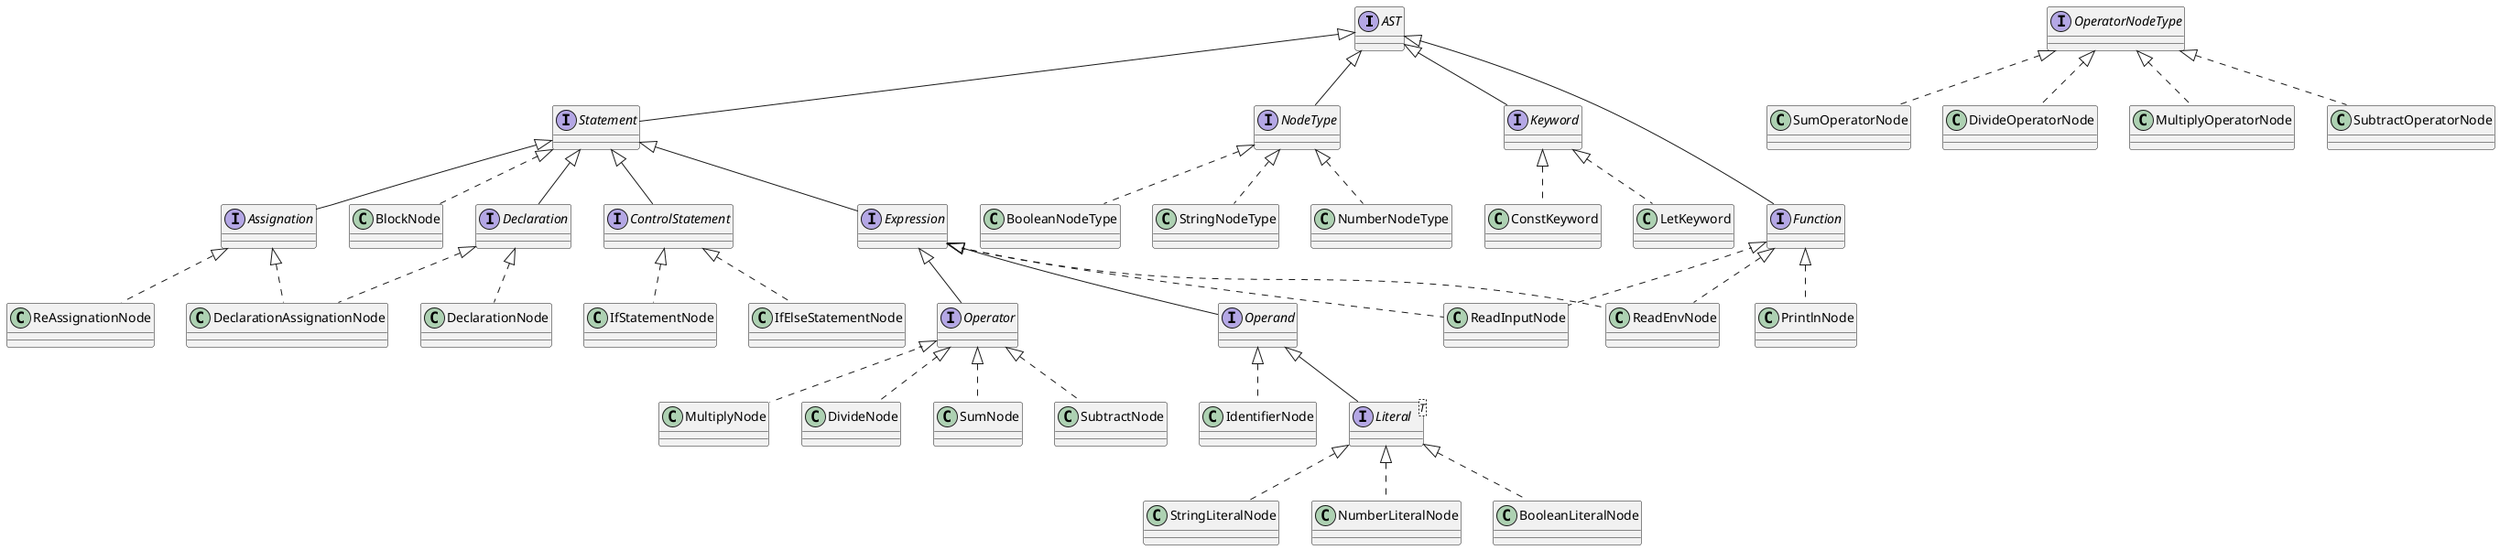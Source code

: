 @startuml

interface AST

interface Expression implements Statement

class IdentifierNode implements Operand

interface Statement implements AST

interface NodeType implements AST

interface Literal<T> implements Operand

class StringLiteralNode implements Literal

class NumberLiteralNode implements Literal

class BooleanLiteralNode implements Literal

interface Keyword implements AST

class LetKeyword implements Keyword

class ConstKeyword implements Keyword

interface Declaration implements Statement

class DeclarationNode implements Declaration

interface Assignation implements Statement

class ReAssignationNode implements Assignation

class DeclarationAssignationNode implements Assignation, Declaration

interface Operator implements Expression

interface Operand implements Expression

interface Function implements AST

class MultiplyNode implements Operator

class DivideNode implements Operator

class SumNode implements Operator

class SubtractNode implements Operator

class BooleanNodeType implements NodeType
class StringNodeType implements NodeType
class NumberNodeType implements NodeType

class PrintlnNode implements Function

class ReadInputNode implements Function, Expression

class ReadEnvNode implements Function, Expression

interface ControlStatement implements Statement

class IfStatementNode implements ControlStatement

class IfElseStatementNode implements ControlStatement

class BlockNode implements Statement

interface OperatorNodeType
class SumOperatorNode implements OperatorNodeType
class DivideOperatorNode implements OperatorNodeType
class MultiplyOperatorNode implements OperatorNodeType
class SubtractOperatorNode implements OperatorNodeType

@enduml
